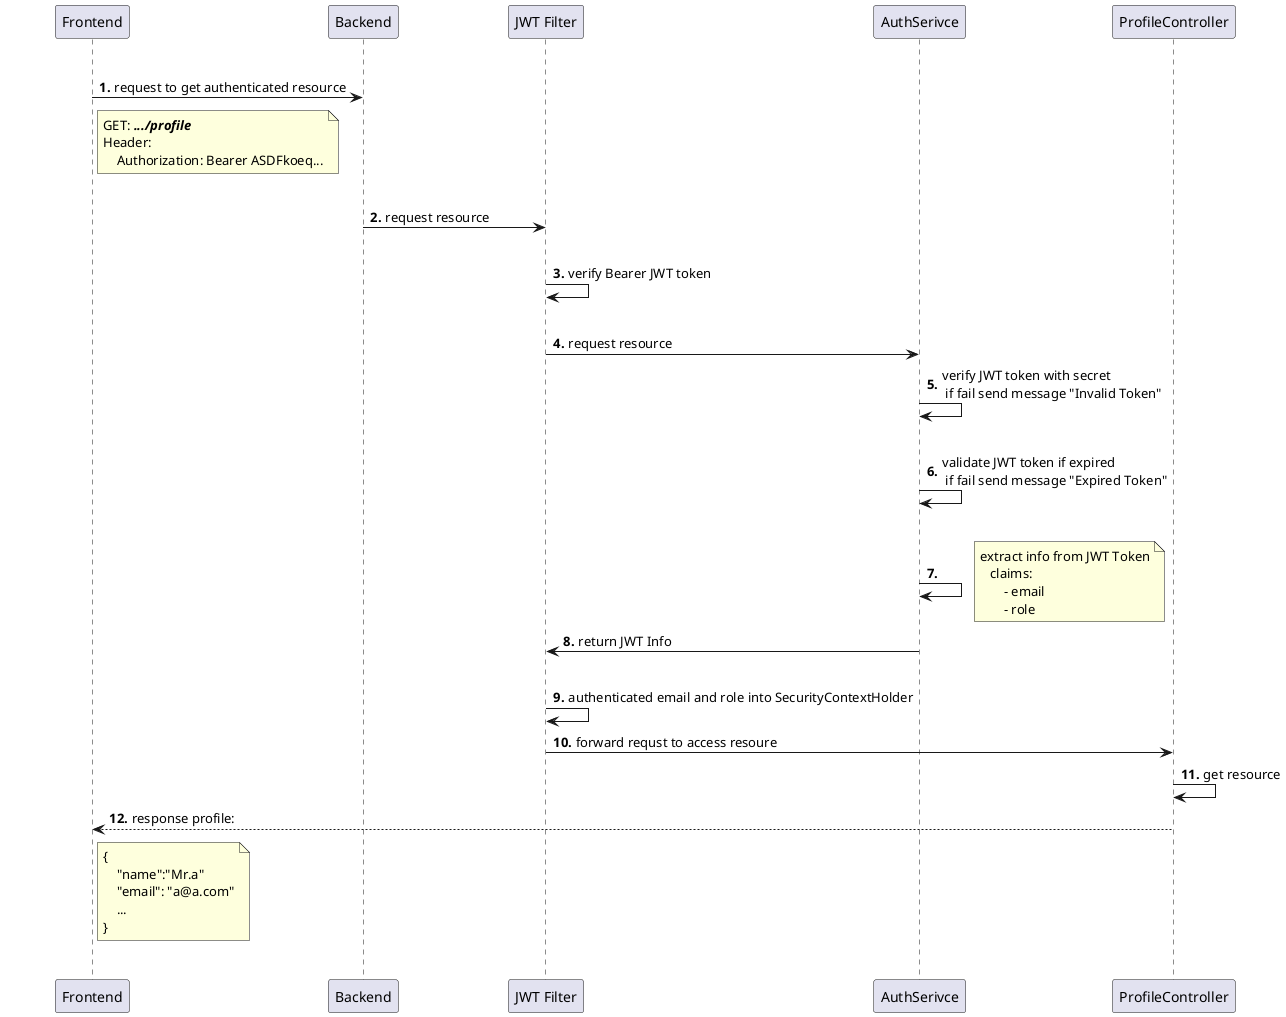 @startuml

    participant Frontend as front
    participant Backend as back
    participant "JWT Filter" as filter
    participant AuthSerivce as auth
    participant ProfileController as controller

    skinparam participant {
        padding 50
    }

    |||
    autonumber  "<b>0."
    front -> back: request to get authenticated resource
    note right front
        GET: **//.../profile//**
        Header: 
            Authorization: Bearer ASDFkoeq...
    end note
    |||
    back -> filter: request resource
    |||
    filter -> filter: verify Bearer JWT token
    |||
    filter -> auth: request resource
    auth -> auth: verify JWT token with secret \n if fail send message "Invalid Token"
    |||
    auth -> auth: validate JWT token if expired \n if fail send message "Expired Token"
    |||
    auth -> auth: 
    note right
     extract info from JWT Token
        claims:
            - email
            - role
    end note
    auth -> filter: return JWT Info
    |||
    filter -> filter: authenticated email and role into SecurityContextHolder
    filter -> controller: forward requst to access resoure
    controller -> controller: get resource

    controller --> front: response profile:
    note right of front
        {
            "name":"Mr.a" 
            "email": "a@a.com"
            ...
        }
    end note
    
|||


@enduml